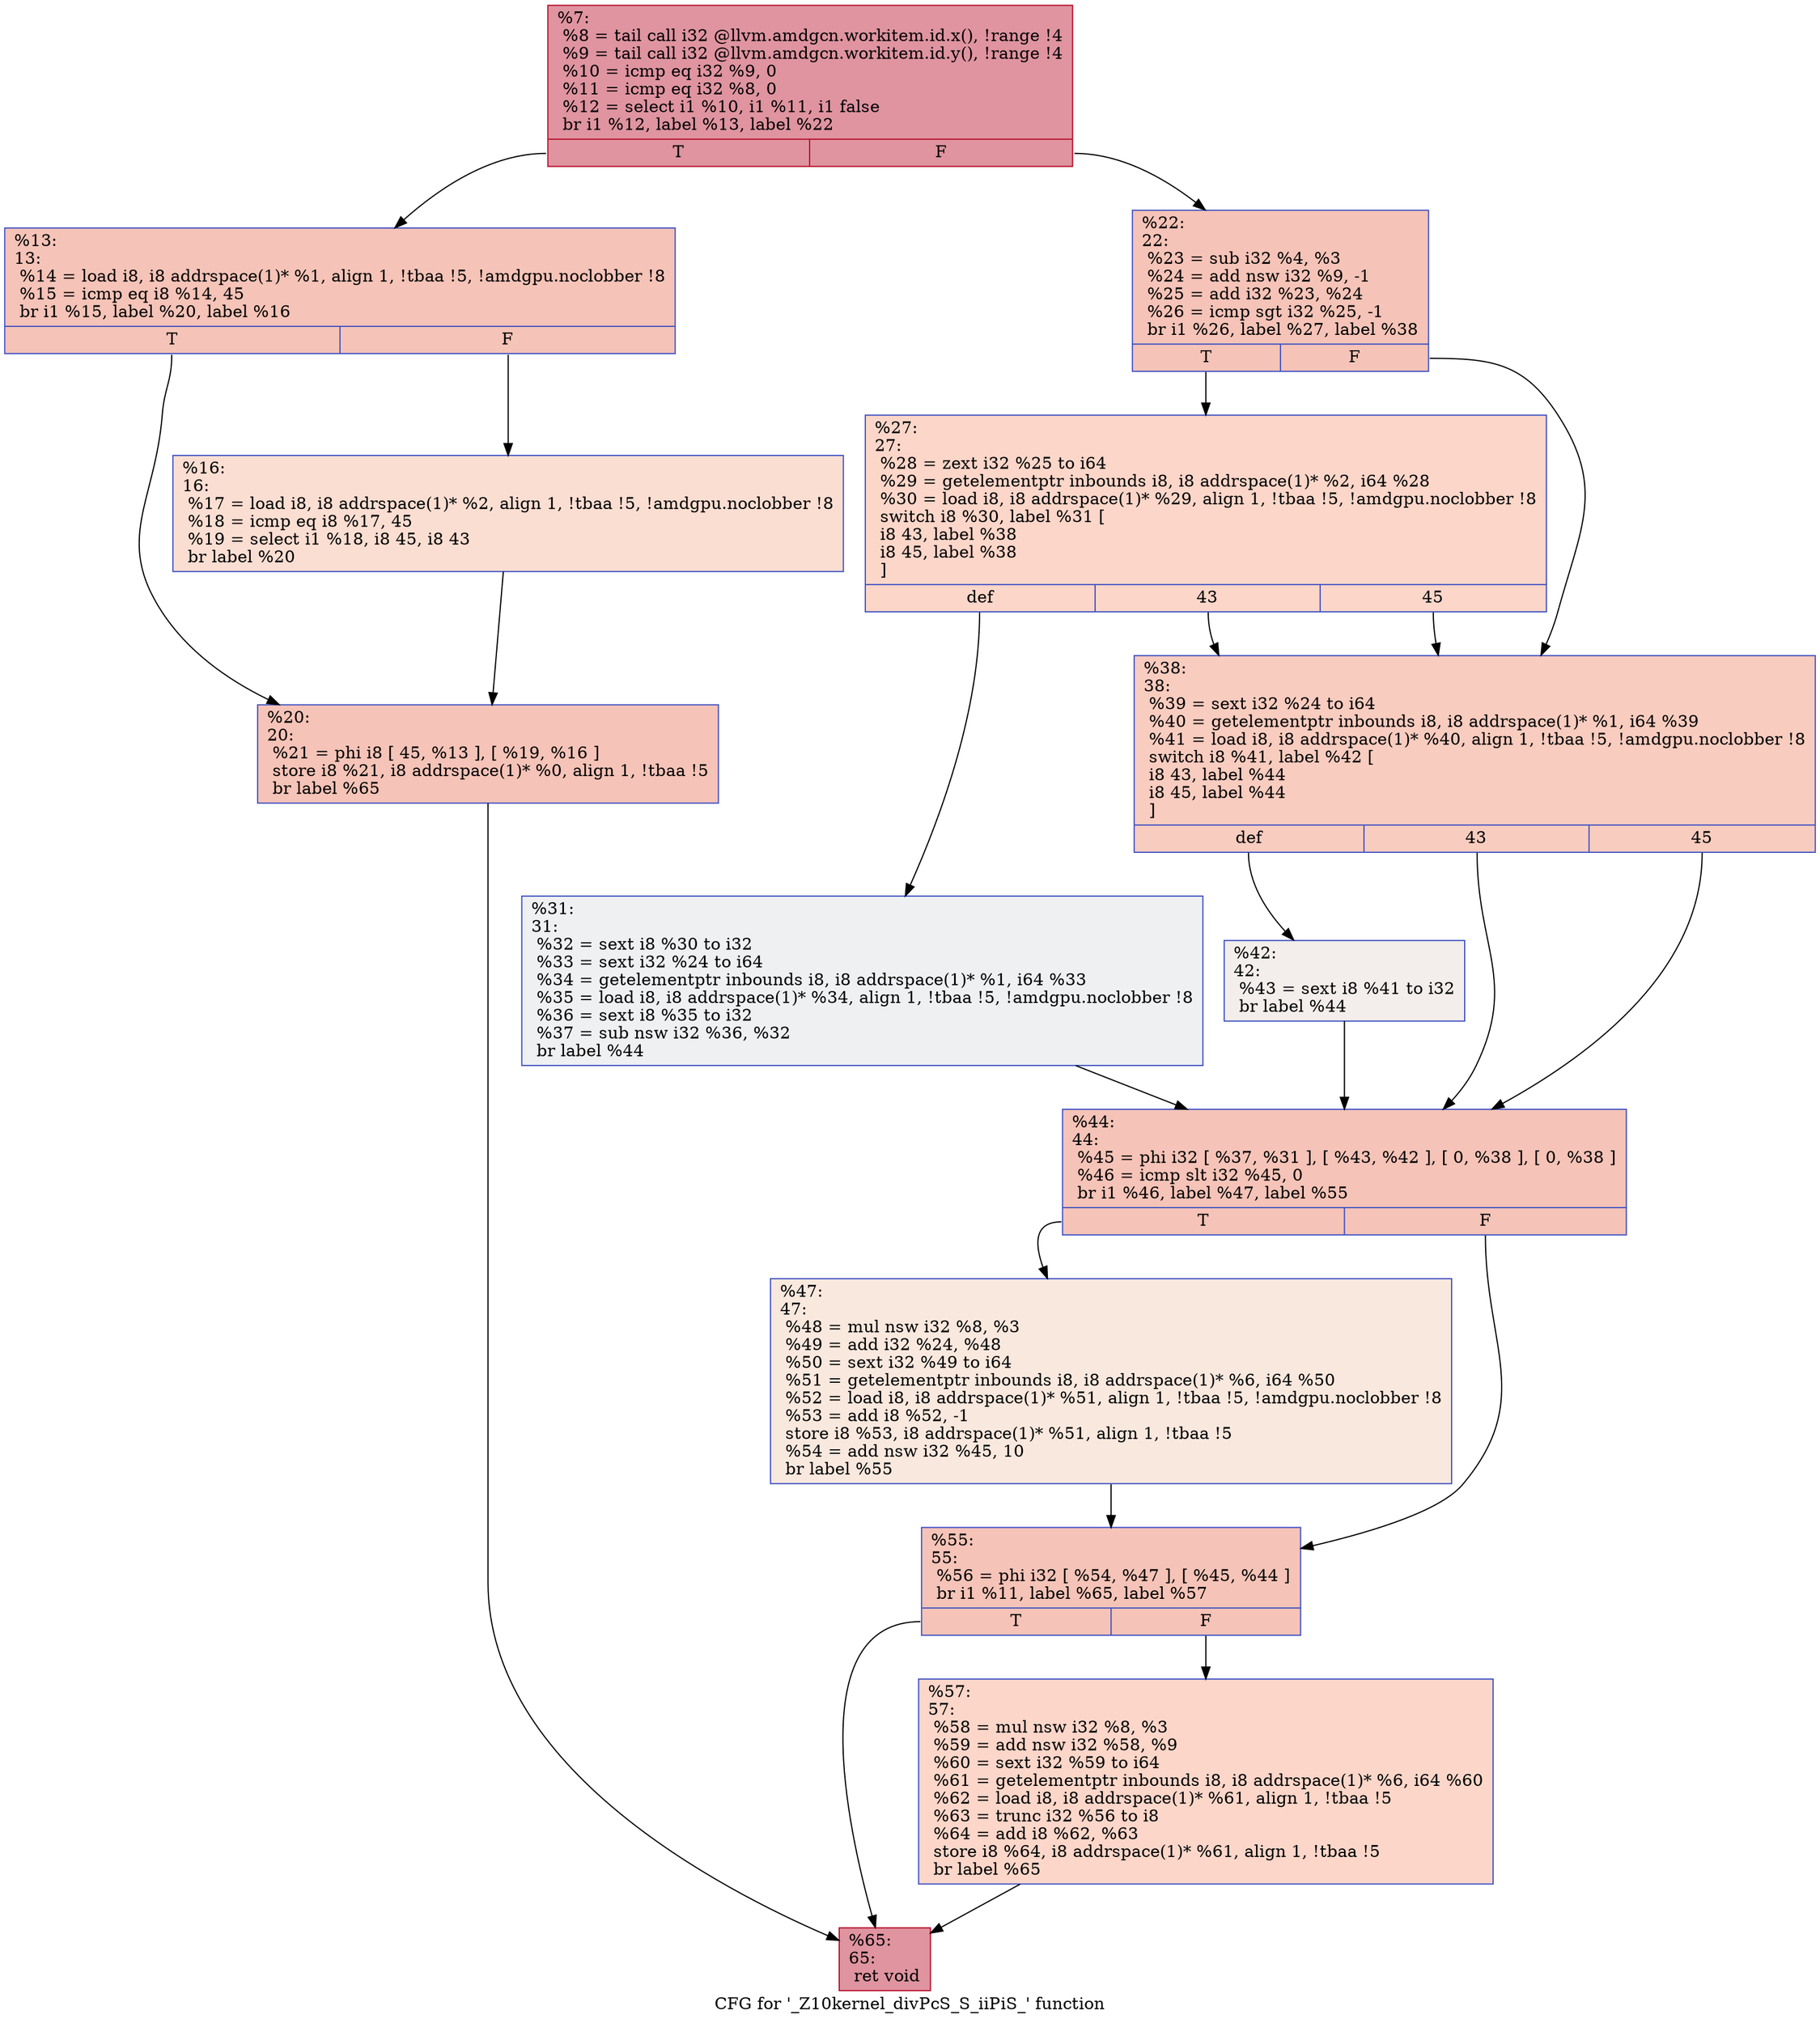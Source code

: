 digraph "CFG for '_Z10kernel_divPcS_S_iiPiS_' function" {
	label="CFG for '_Z10kernel_divPcS_S_iiPiS_' function";

	Node0x5c4fa60 [shape=record,color="#b70d28ff", style=filled, fillcolor="#b70d2870",label="{%7:\l  %8 = tail call i32 @llvm.amdgcn.workitem.id.x(), !range !4\l  %9 = tail call i32 @llvm.amdgcn.workitem.id.y(), !range !4\l  %10 = icmp eq i32 %9, 0\l  %11 = icmp eq i32 %8, 0\l  %12 = select i1 %10, i1 %11, i1 false\l  br i1 %12, label %13, label %22\l|{<s0>T|<s1>F}}"];
	Node0x5c4fa60:s0 -> Node0x5c517f0;
	Node0x5c4fa60:s1 -> Node0x5c51880;
	Node0x5c517f0 [shape=record,color="#3d50c3ff", style=filled, fillcolor="#e8765c70",label="{%13:\l13:                                               \l  %14 = load i8, i8 addrspace(1)* %1, align 1, !tbaa !5, !amdgpu.noclobber !8\l  %15 = icmp eq i8 %14, 45\l  br i1 %15, label %20, label %16\l|{<s0>T|<s1>F}}"];
	Node0x5c517f0:s0 -> Node0x5c51db0;
	Node0x5c517f0:s1 -> Node0x5c51e40;
	Node0x5c51e40 [shape=record,color="#3d50c3ff", style=filled, fillcolor="#f7b59970",label="{%16:\l16:                                               \l  %17 = load i8, i8 addrspace(1)* %2, align 1, !tbaa !5, !amdgpu.noclobber !8\l  %18 = icmp eq i8 %17, 45\l  %19 = select i1 %18, i8 45, i8 43\l  br label %20\l}"];
	Node0x5c51e40 -> Node0x5c51db0;
	Node0x5c51db0 [shape=record,color="#3d50c3ff", style=filled, fillcolor="#e8765c70",label="{%20:\l20:                                               \l  %21 = phi i8 [ 45, %13 ], [ %19, %16 ]\l  store i8 %21, i8 addrspace(1)* %0, align 1, !tbaa !5\l  br label %65\l}"];
	Node0x5c51db0 -> Node0x5c53000;
	Node0x5c51880 [shape=record,color="#3d50c3ff", style=filled, fillcolor="#e8765c70",label="{%22:\l22:                                               \l  %23 = sub i32 %4, %3\l  %24 = add nsw i32 %9, -1\l  %25 = add i32 %23, %24\l  %26 = icmp sgt i32 %25, -1\l  br i1 %26, label %27, label %38\l|{<s0>T|<s1>F}}"];
	Node0x5c51880:s0 -> Node0x5c53300;
	Node0x5c51880:s1 -> Node0x5c53350;
	Node0x5c53300 [shape=record,color="#3d50c3ff", style=filled, fillcolor="#f6a38570",label="{%27:\l27:                                               \l  %28 = zext i32 %25 to i64\l  %29 = getelementptr inbounds i8, i8 addrspace(1)* %2, i64 %28\l  %30 = load i8, i8 addrspace(1)* %29, align 1, !tbaa !5, !amdgpu.noclobber !8\l  switch i8 %30, label %31 [\l    i8 43, label %38\l    i8 45, label %38\l  ]\l|{<s0>def|<s1>43|<s2>45}}"];
	Node0x5c53300:s0 -> Node0x5c53640;
	Node0x5c53300:s1 -> Node0x5c53350;
	Node0x5c53300:s2 -> Node0x5c53350;
	Node0x5c53640 [shape=record,color="#3d50c3ff", style=filled, fillcolor="#d9dce170",label="{%31:\l31:                                               \l  %32 = sext i8 %30 to i32\l  %33 = sext i32 %24 to i64\l  %34 = getelementptr inbounds i8, i8 addrspace(1)* %1, i64 %33\l  %35 = load i8, i8 addrspace(1)* %34, align 1, !tbaa !5, !amdgpu.noclobber !8\l  %36 = sext i8 %35 to i32\l  %37 = sub nsw i32 %36, %32\l  br label %44\l}"];
	Node0x5c53640 -> Node0x5c53be0;
	Node0x5c53350 [shape=record,color="#3d50c3ff", style=filled, fillcolor="#f08b6e70",label="{%38:\l38:                                               \l  %39 = sext i32 %24 to i64\l  %40 = getelementptr inbounds i8, i8 addrspace(1)* %1, i64 %39\l  %41 = load i8, i8 addrspace(1)* %40, align 1, !tbaa !5, !amdgpu.noclobber !8\l  switch i8 %41, label %42 [\l    i8 43, label %44\l    i8 45, label %44\l  ]\l|{<s0>def|<s1>43|<s2>45}}"];
	Node0x5c53350:s0 -> Node0x5c53e60;
	Node0x5c53350:s1 -> Node0x5c53be0;
	Node0x5c53350:s2 -> Node0x5c53be0;
	Node0x5c53e60 [shape=record,color="#3d50c3ff", style=filled, fillcolor="#e5d8d170",label="{%42:\l42:                                               \l  %43 = sext i8 %41 to i32\l  br label %44\l}"];
	Node0x5c53e60 -> Node0x5c53be0;
	Node0x5c53be0 [shape=record,color="#3d50c3ff", style=filled, fillcolor="#e8765c70",label="{%44:\l44:                                               \l  %45 = phi i32 [ %37, %31 ], [ %43, %42 ], [ 0, %38 ], [ 0, %38 ]\l  %46 = icmp slt i32 %45, 0\l  br i1 %46, label %47, label %55\l|{<s0>T|<s1>F}}"];
	Node0x5c53be0:s0 -> Node0x5c54280;
	Node0x5c53be0:s1 -> Node0x5c542d0;
	Node0x5c54280 [shape=record,color="#3d50c3ff", style=filled, fillcolor="#f2cab570",label="{%47:\l47:                                               \l  %48 = mul nsw i32 %8, %3\l  %49 = add i32 %24, %48\l  %50 = sext i32 %49 to i64\l  %51 = getelementptr inbounds i8, i8 addrspace(1)* %6, i64 %50\l  %52 = load i8, i8 addrspace(1)* %51, align 1, !tbaa !5, !amdgpu.noclobber !8\l  %53 = add i8 %52, -1\l  store i8 %53, i8 addrspace(1)* %51, align 1, !tbaa !5\l  %54 = add nsw i32 %45, 10\l  br label %55\l}"];
	Node0x5c54280 -> Node0x5c542d0;
	Node0x5c542d0 [shape=record,color="#3d50c3ff", style=filled, fillcolor="#e8765c70",label="{%55:\l55:                                               \l  %56 = phi i32 [ %54, %47 ], [ %45, %44 ]\l  br i1 %11, label %65, label %57\l|{<s0>T|<s1>F}}"];
	Node0x5c542d0:s0 -> Node0x5c53000;
	Node0x5c542d0:s1 -> Node0x5c54970;
	Node0x5c54970 [shape=record,color="#3d50c3ff", style=filled, fillcolor="#f6a38570",label="{%57:\l57:                                               \l  %58 = mul nsw i32 %8, %3\l  %59 = add nsw i32 %58, %9\l  %60 = sext i32 %59 to i64\l  %61 = getelementptr inbounds i8, i8 addrspace(1)* %6, i64 %60\l  %62 = load i8, i8 addrspace(1)* %61, align 1, !tbaa !5\l  %63 = trunc i32 %56 to i8\l  %64 = add i8 %62, %63\l  store i8 %64, i8 addrspace(1)* %61, align 1, !tbaa !5\l  br label %65\l}"];
	Node0x5c54970 -> Node0x5c53000;
	Node0x5c53000 [shape=record,color="#b70d28ff", style=filled, fillcolor="#b70d2870",label="{%65:\l65:                                               \l  ret void\l}"];
}
